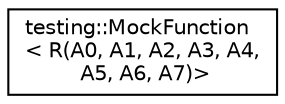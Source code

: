 digraph "Graphical Class Hierarchy"
{
  edge [fontname="Helvetica",fontsize="10",labelfontname="Helvetica",labelfontsize="10"];
  node [fontname="Helvetica",fontsize="10",shape=record];
  rankdir="LR";
  Node1 [label="testing::MockFunction\l\< R(A0, A1, A2, A3, A4,\l A5, A6, A7)\>",height=0.2,width=0.4,color="black", fillcolor="white", style="filled",URL="$classtesting_1_1_mock_function_3_01_r_07_a0_00_01_a1_00_01_a2_00_01_a3_00_01_a4_00_01_a5_00_01_a6_00_01_a7_08_4.html"];
}
